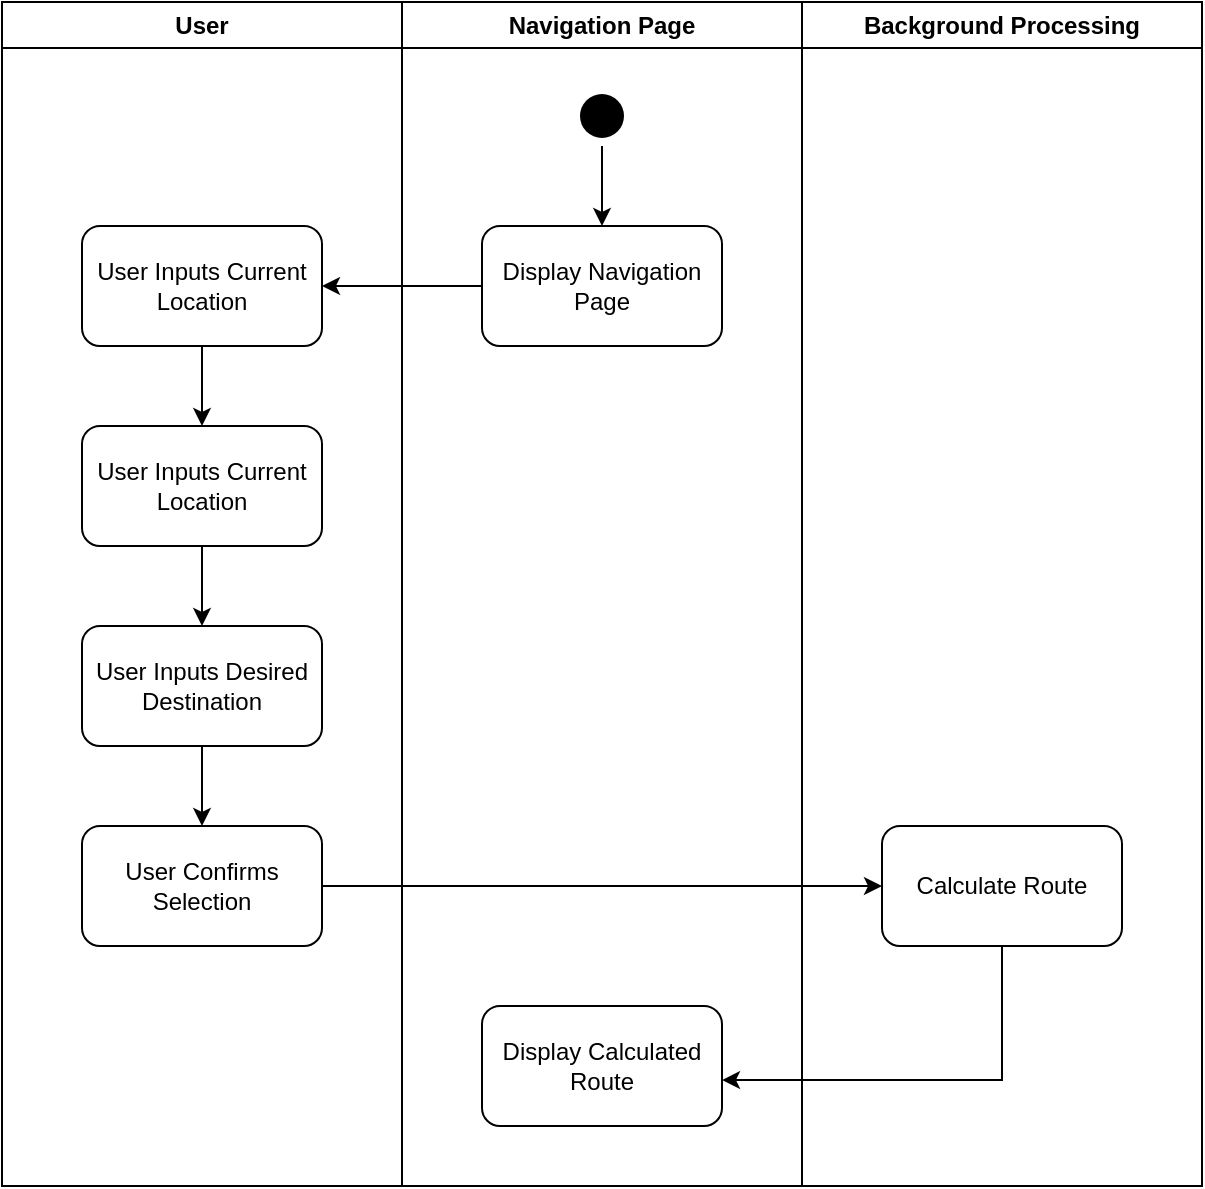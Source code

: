 <mxfile version="12.2.2" type="device" pages="1"><diagram name="Page-1" id="e7e014a7-5840-1c2e-5031-d8a46d1fe8dd"><mxGraphModel dx="932" dy="615" grid="1" gridSize="10" guides="1" tooltips="1" connect="1" arrows="1" fold="1" page="1" pageScale="1" pageWidth="1169" pageHeight="826" background="#ffffff" math="0" shadow="0"><root><mxCell id="0"/><mxCell id="1" parent="0"/><mxCell id="2" value="User" style="swimlane;whiteSpace=wrap;startSize=23;" parent="1" vertex="1"><mxGeometry x="240" y="128" width="200" height="592" as="geometry"/></mxCell><mxCell id="srzdSA0wHR7s_c85ANE5-96" style="edgeStyle=orthogonalEdgeStyle;rounded=0;orthogonalLoop=1;jettySize=auto;html=1;entryX=0.5;entryY=0;entryDx=0;entryDy=0;strokeWidth=1;" edge="1" parent="2" source="srzdSA0wHR7s_c85ANE5-41" target="srzdSA0wHR7s_c85ANE5-94"><mxGeometry relative="1" as="geometry"/></mxCell><mxCell id="srzdSA0wHR7s_c85ANE5-41" value="&lt;div&gt;User Inputs Current Location&lt;/div&gt;" style="rounded=1;whiteSpace=wrap;html=1;" vertex="1" parent="2"><mxGeometry x="40" y="112" width="120" height="60" as="geometry"/></mxCell><mxCell id="srzdSA0wHR7s_c85ANE5-97" style="edgeStyle=orthogonalEdgeStyle;rounded=0;orthogonalLoop=1;jettySize=auto;html=1;strokeWidth=1;" edge="1" parent="2" source="srzdSA0wHR7s_c85ANE5-94" target="srzdSA0wHR7s_c85ANE5-95"><mxGeometry relative="1" as="geometry"/></mxCell><mxCell id="srzdSA0wHR7s_c85ANE5-94" value="&lt;div&gt;User Inputs Current Location&lt;/div&gt;" style="rounded=1;whiteSpace=wrap;html=1;" vertex="1" parent="2"><mxGeometry x="40" y="212" width="120" height="60" as="geometry"/></mxCell><mxCell id="srzdSA0wHR7s_c85ANE5-95" value="&lt;div&gt;User Inputs Desired Destination&lt;/div&gt;" style="rounded=1;whiteSpace=wrap;html=1;" vertex="1" parent="2"><mxGeometry x="40" y="312" width="120" height="60" as="geometry"/></mxCell><mxCell id="srzdSA0wHR7s_c85ANE5-99" value="User Confirms Selection" style="rounded=1;whiteSpace=wrap;html=1;" vertex="1" parent="2"><mxGeometry x="40" y="412" width="120" height="60" as="geometry"/></mxCell><mxCell id="3" value="Navigation Page" style="swimlane;whiteSpace=wrap" parent="1" vertex="1"><mxGeometry x="440" y="128" width="200" height="592" as="geometry"/></mxCell><mxCell id="srzdSA0wHR7s_c85ANE5-102" style="edgeStyle=orthogonalEdgeStyle;rounded=0;orthogonalLoop=1;jettySize=auto;html=1;entryX=0.5;entryY=0;entryDx=0;entryDy=0;strokeWidth=1;" edge="1" parent="3" source="5" target="srzdSA0wHR7s_c85ANE5-100"><mxGeometry relative="1" as="geometry"/></mxCell><mxCell id="5" value="" style="ellipse;shape=startState;fillColor=#000000;strokeColor=none;" parent="3" vertex="1"><mxGeometry x="85" y="42" width="30" height="30" as="geometry"/></mxCell><mxCell id="srzdSA0wHR7s_c85ANE5-100" value="Display Navigation Page" style="rounded=1;whiteSpace=wrap;html=1;" vertex="1" parent="3"><mxGeometry x="40" y="112" width="120" height="60" as="geometry"/></mxCell><mxCell id="srzdSA0wHR7s_c85ANE5-105" value="Display Calculated Route" style="rounded=1;whiteSpace=wrap;html=1;" vertex="1" parent="3"><mxGeometry x="40" y="502" width="120" height="60" as="geometry"/></mxCell><mxCell id="srzdSA0wHR7s_c85ANE5-64" value="Background Processing" style="swimlane;whiteSpace=wrap" vertex="1" parent="1"><mxGeometry x="640" y="128" width="200" height="592" as="geometry"><mxRectangle x="640" y="128" width="70" height="23" as="alternateBounds"/></mxGeometry></mxCell><mxCell id="srzdSA0wHR7s_c85ANE5-104" value="Calculate Route" style="rounded=1;whiteSpace=wrap;html=1;" vertex="1" parent="srzdSA0wHR7s_c85ANE5-64"><mxGeometry x="40" y="412" width="120" height="60" as="geometry"/></mxCell><mxCell id="srzdSA0wHR7s_c85ANE5-98" style="edgeStyle=orthogonalEdgeStyle;rounded=0;orthogonalLoop=1;jettySize=auto;html=1;exitX=0.5;exitY=1;exitDx=0;exitDy=0;strokeWidth=1;" edge="1" parent="1" source="srzdSA0wHR7s_c85ANE5-95"><mxGeometry relative="1" as="geometry"><mxPoint x="340" y="540" as="targetPoint"/></mxGeometry></mxCell><mxCell id="srzdSA0wHR7s_c85ANE5-101" style="edgeStyle=orthogonalEdgeStyle;rounded=0;orthogonalLoop=1;jettySize=auto;html=1;exitX=0;exitY=0.5;exitDx=0;exitDy=0;entryX=1;entryY=0.5;entryDx=0;entryDy=0;strokeWidth=1;" edge="1" parent="1" source="srzdSA0wHR7s_c85ANE5-100" target="srzdSA0wHR7s_c85ANE5-41"><mxGeometry relative="1" as="geometry"/></mxCell><mxCell id="srzdSA0wHR7s_c85ANE5-103" style="edgeStyle=orthogonalEdgeStyle;rounded=0;orthogonalLoop=1;jettySize=auto;html=1;exitX=1;exitY=0.5;exitDx=0;exitDy=0;strokeWidth=1;entryX=0;entryY=0.5;entryDx=0;entryDy=0;" edge="1" parent="1" source="srzdSA0wHR7s_c85ANE5-99" target="srzdSA0wHR7s_c85ANE5-104"><mxGeometry relative="1" as="geometry"><mxPoint x="660" y="240" as="targetPoint"/></mxGeometry></mxCell><mxCell id="srzdSA0wHR7s_c85ANE5-106" style="edgeStyle=orthogonalEdgeStyle;rounded=0;orthogonalLoop=1;jettySize=auto;html=1;entryX=1;entryY=0.617;entryDx=0;entryDy=0;entryPerimeter=0;strokeWidth=1;" edge="1" parent="1" source="srzdSA0wHR7s_c85ANE5-104" target="srzdSA0wHR7s_c85ANE5-105"><mxGeometry relative="1" as="geometry"><Array as="points"><mxPoint x="740" y="667"/></Array></mxGeometry></mxCell></root></mxGraphModel></diagram></mxfile>